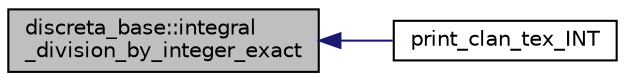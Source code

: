 digraph "discreta_base::integral_division_by_integer_exact"
{
  edge [fontname="Helvetica",fontsize="10",labelfontname="Helvetica",labelfontsize="10"];
  node [fontname="Helvetica",fontsize="10",shape=record];
  rankdir="LR";
  Node13551 [label="discreta_base::integral\l_division_by_integer_exact",height=0.2,width=0.4,color="black", fillcolor="grey75", style="filled", fontcolor="black"];
  Node13551 -> Node13552 [dir="back",color="midnightblue",fontsize="10",style="solid",fontname="Helvetica"];
  Node13552 [label="print_clan_tex_INT",height=0.2,width=0.4,color="black", fillcolor="white", style="filled",URL="$d9/d60/discreta_8h.html#a6940852a56bea54b6b60aa35e5894664"];
}
